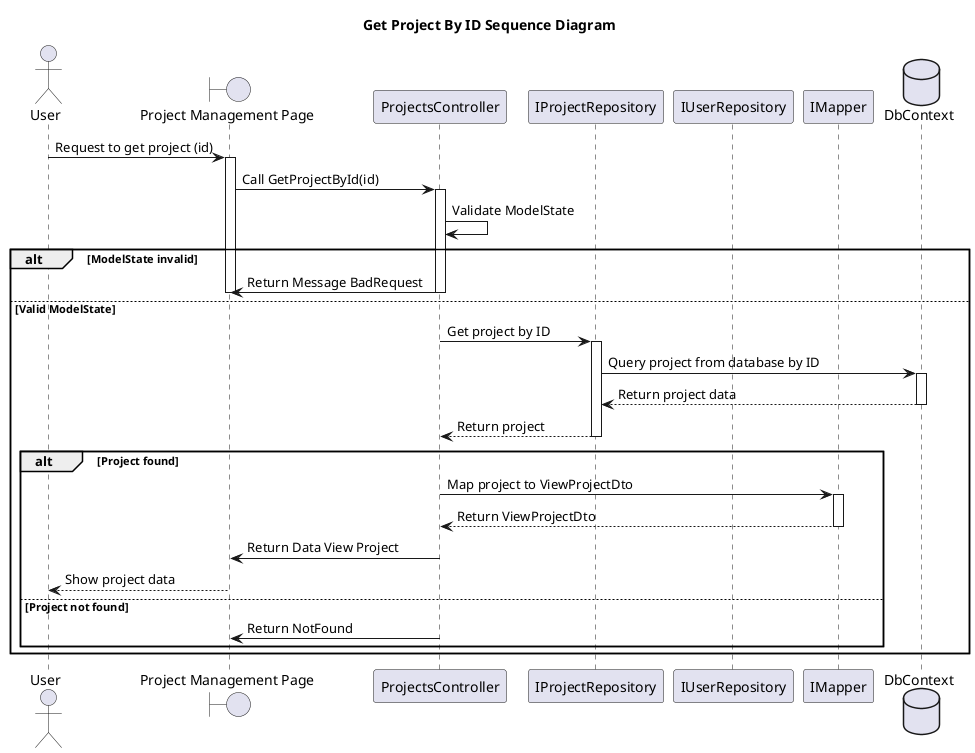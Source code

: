 @startuml
skinparam classAttributeIconSize 0
Title Get Project By ID Sequence Diagram

actor "User" as U
boundary "Project Management Page" as PPage
participant "ProjectsController" as ProjectsController
participant "IProjectRepository" as IProjectRepo
participant "IUserRepository" as IUserRepo
participant "IMapper" as Mapper
database "DbContext" as DbContext

U -> PPage : Request to get project (id)
activate PPage

PPage -> ProjectsController : Call GetProjectById(id)
activate ProjectsController

ProjectsController -> ProjectsController : Validate ModelState
alt ModelState invalid
    ProjectsController -> PPage : Return Message BadRequest
    deactivate PPage
    deactivate ProjectsController
else Valid ModelState
    ProjectsController -> IProjectRepo : Get project by ID
    activate IProjectRepo
    IProjectRepo -> DbContext : Query project from database by ID
    activate DbContext
    DbContext --> IProjectRepo : Return project data
    deactivate DbContext
    IProjectRepo --> ProjectsController : Return project
    deactivate IProjectRepo

    alt Project found
        ProjectsController -> Mapper : Map project to ViewProjectDto
        activate Mapper
        Mapper --> ProjectsController : Return ViewProjectDto
        deactivate Mapper
        ProjectsController -> PPage : Return Data View Project
        deactivate ProjectsController
        PPage --> U : Show project data
        deactivate PPage
    else Project not found
        ProjectsController -> PPage : Return NotFound
        deactivate PPage
        deactivate ProjectsController
    end
end

@enduml
